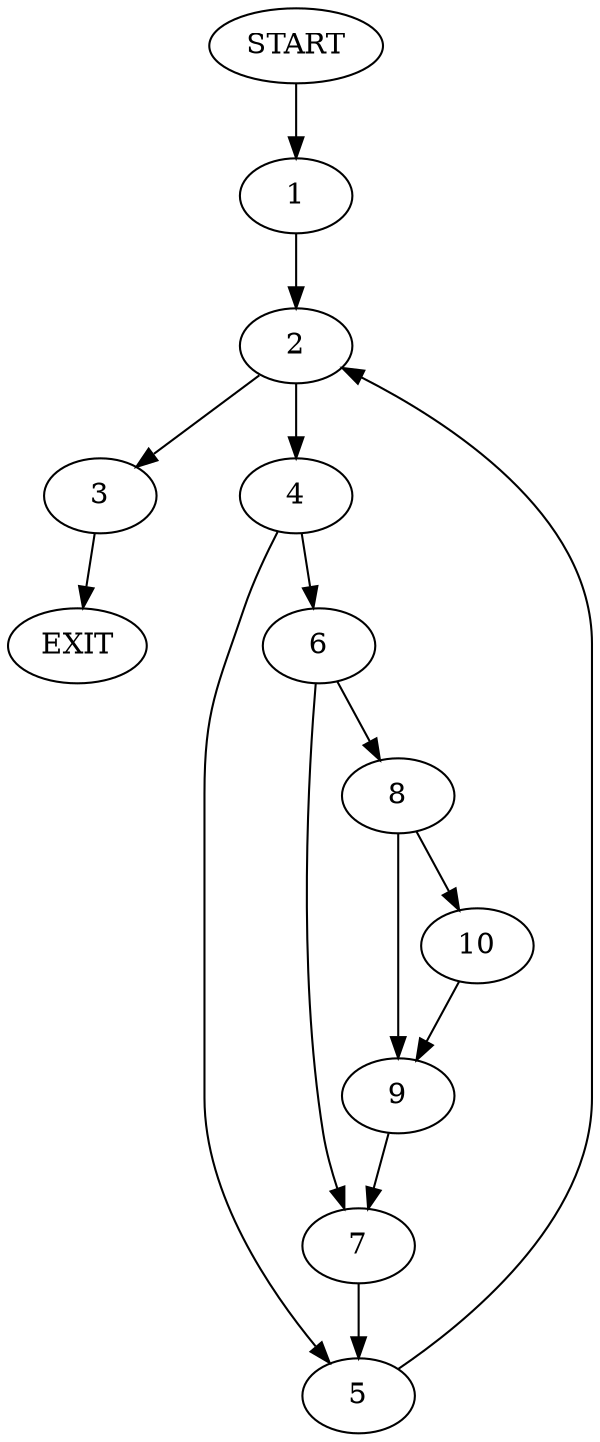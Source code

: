 digraph {
0 [label="START"]
11 [label="EXIT"]
0 -> 1
1 -> 2
2 -> 3
2 -> 4
4 -> 5
4 -> 6
3 -> 11
5 -> 2
6 -> 7
6 -> 8
8 -> 9
8 -> 10
7 -> 5
9 -> 7
10 -> 9
}
